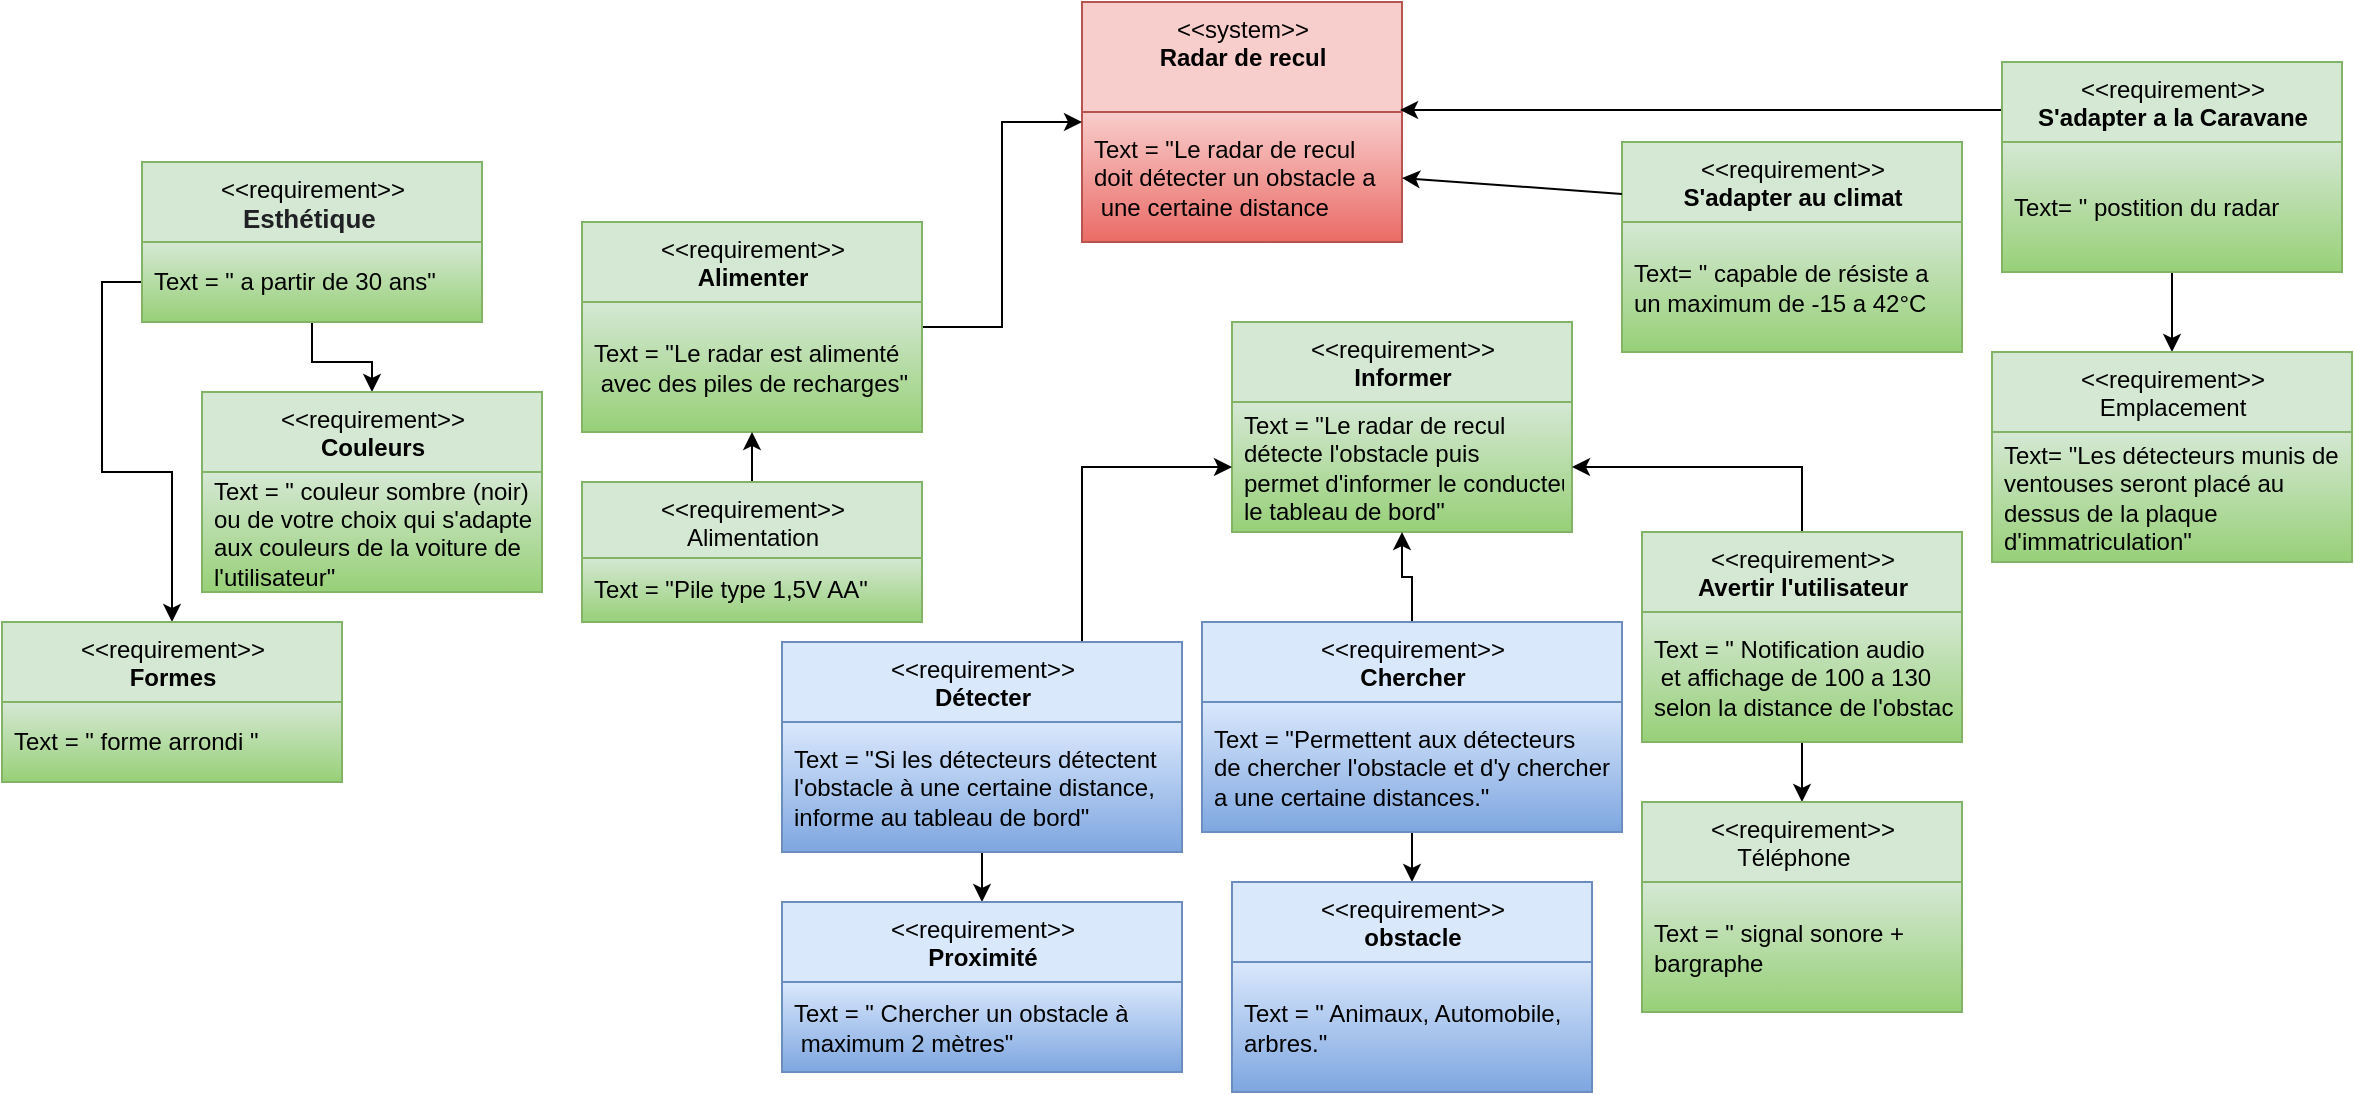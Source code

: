 <mxfile version="13.9.2" type="github">
  <diagram id="C5RBs43oDa-KdzZeNtuy" name="Page-1">
    <mxGraphModel dx="2364" dy="537" grid="1" gridSize="10" guides="1" tooltips="1" connect="1" arrows="1" fold="1" page="1" pageScale="1" pageWidth="1169" pageHeight="827" math="0" shadow="0">
      <root>
        <mxCell id="WIyWlLk6GJQsqaUBKTNV-0" />
        <mxCell id="WIyWlLk6GJQsqaUBKTNV-1" parent="WIyWlLk6GJQsqaUBKTNV-0" />
        <mxCell id="CYK6IF1NX_p0HlWvTa1t-4" value="&amp;lt;&amp;lt;system&amp;gt;&amp;gt;&lt;br&gt;&lt;b&gt;Radar de recul&lt;/b&gt;" style="swimlane;fontStyle=0;align=center;verticalAlign=top;childLayout=stackLayout;horizontal=1;startSize=55;horizontalStack=0;resizeParent=1;resizeParentMax=0;resizeLast=0;collapsible=0;marginBottom=0;html=1;fillColor=#f8cecc;strokeColor=#b85450;" parent="WIyWlLk6GJQsqaUBKTNV-1" vertex="1">
          <mxGeometry x="300" y="50" width="160" height="120" as="geometry" />
        </mxCell>
        <mxCell id="CYK6IF1NX_p0HlWvTa1t-6" value="Text = &quot;Le radar de recul &lt;br&gt;doit détecter un obstacle a&lt;br&gt;&amp;nbsp;une certaine distance" style="text;html=1;strokeColor=#b85450;fillColor=#f8cecc;align=left;verticalAlign=middle;spacingLeft=4;spacingRight=4;overflow=hidden;rotatable=0;points=[[0,0.5],[1,0.5]];portConstraint=eastwest;gradientColor=#ea6b66;" parent="CYK6IF1NX_p0HlWvTa1t-4" vertex="1">
          <mxGeometry y="55" width="160" height="65" as="geometry" />
        </mxCell>
        <mxCell id="8MfoaxOcg-D8gyPvUfdE-1" style="edgeStyle=orthogonalEdgeStyle;rounded=0;orthogonalLoop=1;jettySize=auto;html=1;exitX=1;exitY=0.5;exitDx=0;exitDy=0;entryX=0;entryY=0.5;entryDx=0;entryDy=0;" edge="1" parent="WIyWlLk6GJQsqaUBKTNV-1" source="8otMIjvlczTGv_Ewm8tE-0" target="CYK6IF1NX_p0HlWvTa1t-4">
          <mxGeometry relative="1" as="geometry" />
        </mxCell>
        <mxCell id="8otMIjvlczTGv_Ewm8tE-0" value="&amp;lt;&amp;lt;requirement&amp;gt;&amp;gt;&lt;br&gt;&lt;b&gt;Alimenter&lt;/b&gt;" style="swimlane;fontStyle=0;align=center;verticalAlign=top;childLayout=stackLayout;horizontal=1;startSize=40;horizontalStack=0;resizeParent=1;resizeParentMax=0;resizeLast=0;collapsible=0;marginBottom=0;html=1;fillColor=#d5e8d4;strokeColor=#82b366;" parent="WIyWlLk6GJQsqaUBKTNV-1" vertex="1">
          <mxGeometry x="50" y="160" width="170" height="105" as="geometry" />
        </mxCell>
        <mxCell id="8otMIjvlczTGv_Ewm8tE-1" value="Text = &quot;Le radar est alimenté&amp;nbsp;&amp;nbsp;&lt;br&gt;&amp;nbsp;avec des piles de recharges&quot;" style="text;html=1;strokeColor=#82b366;fillColor=#d5e8d4;align=left;verticalAlign=middle;spacingLeft=4;spacingRight=4;overflow=hidden;rotatable=0;points=[[0,0.5],[1,0.5]];portConstraint=eastwest;gradientColor=#97d077;" parent="8otMIjvlczTGv_Ewm8tE-0" vertex="1">
          <mxGeometry y="40" width="170" height="65" as="geometry" />
        </mxCell>
        <mxCell id="8otMIjvlczTGv_Ewm8tE-2" value="&amp;lt;&amp;lt;requirement&amp;gt;&amp;gt;&lt;br&gt;&lt;b&gt;Informer&lt;/b&gt;" style="swimlane;fontStyle=0;align=center;verticalAlign=top;childLayout=stackLayout;horizontal=1;startSize=40;horizontalStack=0;resizeParent=1;resizeParentMax=0;resizeLast=0;collapsible=0;marginBottom=0;html=1;fillColor=#d5e8d4;strokeColor=#82b366;" parent="WIyWlLk6GJQsqaUBKTNV-1" vertex="1">
          <mxGeometry x="375" y="210" width="170" height="105" as="geometry" />
        </mxCell>
        <mxCell id="8otMIjvlczTGv_Ewm8tE-3" value="Text = &quot;Le radar de recul &lt;br&gt;détecte l&#39;obstacle puis&amp;nbsp;&lt;br&gt;permet d&#39;informer le conducteur via&lt;br&gt;le tableau de bord&quot;" style="text;html=1;strokeColor=#82b366;fillColor=#d5e8d4;align=left;verticalAlign=middle;spacingLeft=4;spacingRight=4;overflow=hidden;rotatable=0;points=[[0,0.5],[1,0.5]];portConstraint=eastwest;gradientColor=#97d077;" parent="8otMIjvlczTGv_Ewm8tE-2" vertex="1">
          <mxGeometry y="40" width="170" height="65" as="geometry" />
        </mxCell>
        <mxCell id="4Z72P844WwUWApOzEmHu-37" value="" style="edgeStyle=orthogonalEdgeStyle;rounded=0;orthogonalLoop=1;jettySize=auto;html=1;entryX=0.994;entryY=0.45;entryDx=0;entryDy=0;entryPerimeter=0;" parent="WIyWlLk6GJQsqaUBKTNV-1" source="8otMIjvlczTGv_Ewm8tE-4" target="CYK6IF1NX_p0HlWvTa1t-4" edge="1">
          <mxGeometry relative="1" as="geometry">
            <mxPoint x="655" y="120" as="targetPoint" />
            <Array as="points">
              <mxPoint x="640" y="104" />
            </Array>
          </mxGeometry>
        </mxCell>
        <mxCell id="8MfoaxOcg-D8gyPvUfdE-15" style="edgeStyle=orthogonalEdgeStyle;rounded=0;orthogonalLoop=1;jettySize=auto;html=1;exitX=0.5;exitY=1;exitDx=0;exitDy=0;entryX=0.5;entryY=0;entryDx=0;entryDy=0;" edge="1" parent="WIyWlLk6GJQsqaUBKTNV-1" source="8otMIjvlczTGv_Ewm8tE-4" target="4Z72P844WwUWApOzEmHu-31">
          <mxGeometry relative="1" as="geometry" />
        </mxCell>
        <mxCell id="8otMIjvlczTGv_Ewm8tE-4" value="&amp;lt;&amp;lt;requirement&amp;gt;&amp;gt;&lt;br&gt;&lt;b&gt;S&#39;adapter a la Caravane&lt;/b&gt;" style="swimlane;fontStyle=0;align=center;verticalAlign=top;childLayout=stackLayout;horizontal=1;startSize=40;horizontalStack=0;resizeParent=1;resizeParentMax=0;resizeLast=0;collapsible=0;marginBottom=0;html=1;fillColor=#d5e8d4;strokeColor=#82b366;" parent="WIyWlLk6GJQsqaUBKTNV-1" vertex="1">
          <mxGeometry x="760" y="80" width="170" height="105" as="geometry" />
        </mxCell>
        <mxCell id="8otMIjvlczTGv_Ewm8tE-5" value="Text= &quot; postition du radar&amp;nbsp;" style="text;html=1;strokeColor=#82b366;fillColor=#d5e8d4;align=left;verticalAlign=middle;spacingLeft=4;spacingRight=4;overflow=hidden;rotatable=0;points=[[0,0.5],[1,0.5]];portConstraint=eastwest;gradientColor=#97d077;" parent="8otMIjvlczTGv_Ewm8tE-4" vertex="1">
          <mxGeometry y="40" width="170" height="65" as="geometry" />
        </mxCell>
        <mxCell id="8MfoaxOcg-D8gyPvUfdE-9" style="edgeStyle=orthogonalEdgeStyle;rounded=0;orthogonalLoop=1;jettySize=auto;html=1;exitX=0.75;exitY=0;exitDx=0;exitDy=0;entryX=0;entryY=0.5;entryDx=0;entryDy=0;" edge="1" parent="WIyWlLk6GJQsqaUBKTNV-1" source="BkgtSxY_Qfi_yce1tFpv-0" target="8otMIjvlczTGv_Ewm8tE-3">
          <mxGeometry relative="1" as="geometry" />
        </mxCell>
        <mxCell id="8MfoaxOcg-D8gyPvUfdE-14" style="edgeStyle=orthogonalEdgeStyle;rounded=0;orthogonalLoop=1;jettySize=auto;html=1;exitX=0.5;exitY=1;exitDx=0;exitDy=0;entryX=0.5;entryY=0;entryDx=0;entryDy=0;" edge="1" parent="WIyWlLk6GJQsqaUBKTNV-1" source="BkgtSxY_Qfi_yce1tFpv-0" target="4Z72P844WwUWApOzEmHu-14">
          <mxGeometry relative="1" as="geometry" />
        </mxCell>
        <mxCell id="BkgtSxY_Qfi_yce1tFpv-0" value="&amp;lt;&amp;lt;requirement&amp;gt;&amp;gt;&lt;br&gt;&lt;span style=&quot;font-size: 12px&quot;&gt;&lt;b&gt;Détecter&lt;/b&gt;&lt;/span&gt;" style="swimlane;fontStyle=0;align=center;verticalAlign=top;childLayout=stackLayout;horizontal=1;startSize=40;horizontalStack=0;resizeParent=1;resizeParentMax=0;resizeLast=0;collapsible=0;marginBottom=0;html=1;fillColor=#dae8fc;strokeColor=#6c8ebf;" parent="WIyWlLk6GJQsqaUBKTNV-1" vertex="1">
          <mxGeometry x="150" y="370" width="200" height="105" as="geometry" />
        </mxCell>
        <mxCell id="BkgtSxY_Qfi_yce1tFpv-1" value="Text = &quot;Si les détecteurs détectent&amp;nbsp;&lt;br&gt;l&#39;obstacle à une certaine distance,&lt;br&gt;informe au tableau de bord&quot;" style="text;html=1;strokeColor=#6c8ebf;fillColor=#dae8fc;align=left;verticalAlign=middle;spacingLeft=4;spacingRight=4;overflow=hidden;rotatable=0;points=[[0,0.5],[1,0.5]];portConstraint=eastwest;gradientColor=#7ea6e0;" parent="BkgtSxY_Qfi_yce1tFpv-0" vertex="1">
          <mxGeometry y="40" width="200" height="65" as="geometry" />
        </mxCell>
        <mxCell id="8MfoaxOcg-D8gyPvUfdE-10" style="edgeStyle=orthogonalEdgeStyle;rounded=0;orthogonalLoop=1;jettySize=auto;html=1;exitX=0.5;exitY=0;exitDx=0;exitDy=0;entryX=0.5;entryY=1;entryDx=0;entryDy=0;" edge="1" parent="WIyWlLk6GJQsqaUBKTNV-1" source="BkgtSxY_Qfi_yce1tFpv-2" target="8otMIjvlczTGv_Ewm8tE-2">
          <mxGeometry relative="1" as="geometry" />
        </mxCell>
        <mxCell id="8MfoaxOcg-D8gyPvUfdE-13" style="edgeStyle=orthogonalEdgeStyle;rounded=0;orthogonalLoop=1;jettySize=auto;html=1;exitX=0.5;exitY=1;exitDx=0;exitDy=0;entryX=0.5;entryY=0;entryDx=0;entryDy=0;" edge="1" parent="WIyWlLk6GJQsqaUBKTNV-1" source="BkgtSxY_Qfi_yce1tFpv-2" target="4Z72P844WwUWApOzEmHu-11">
          <mxGeometry relative="1" as="geometry" />
        </mxCell>
        <mxCell id="BkgtSxY_Qfi_yce1tFpv-2" value="&amp;lt;&amp;lt;requirement&amp;gt;&amp;gt;&lt;br&gt;&lt;b&gt;Chercher&lt;/b&gt;" style="swimlane;fontStyle=0;align=center;verticalAlign=top;childLayout=stackLayout;horizontal=1;startSize=40;horizontalStack=0;resizeParent=1;resizeParentMax=0;resizeLast=0;collapsible=0;marginBottom=0;html=1;fillColor=#dae8fc;strokeColor=#6c8ebf;" parent="WIyWlLk6GJQsqaUBKTNV-1" vertex="1">
          <mxGeometry x="360" y="360" width="210" height="105" as="geometry" />
        </mxCell>
        <mxCell id="BkgtSxY_Qfi_yce1tFpv-3" value="Text = &quot;Permettent aux détecteurs&lt;br&gt;de chercher l&#39;obstacle et d&#39;y chercher&lt;br&gt;a une certaine distances.&quot;" style="text;html=1;strokeColor=#6c8ebf;fillColor=#dae8fc;align=left;verticalAlign=middle;spacingLeft=4;spacingRight=4;overflow=hidden;rotatable=0;points=[[0,0.5],[1,0.5]];portConstraint=eastwest;gradientColor=#7ea6e0;" parent="BkgtSxY_Qfi_yce1tFpv-2" vertex="1">
          <mxGeometry y="40" width="210" height="65" as="geometry" />
        </mxCell>
        <mxCell id="4Z72P844WwUWApOzEmHu-11" value="&amp;lt;&amp;lt;requirement&amp;gt;&amp;gt;&lt;br&gt;&lt;b&gt;obstacle&lt;/b&gt;" style="swimlane;fontStyle=0;align=center;verticalAlign=top;childLayout=stackLayout;horizontal=1;startSize=40;horizontalStack=0;resizeParent=1;resizeParentMax=0;resizeLast=0;collapsible=0;marginBottom=0;html=1;fillColor=#dae8fc;strokeColor=#6c8ebf;" parent="WIyWlLk6GJQsqaUBKTNV-1" vertex="1">
          <mxGeometry x="375" y="490" width="180" height="105" as="geometry" />
        </mxCell>
        <mxCell id="4Z72P844WwUWApOzEmHu-12" value="Text = &quot; Animaux, Automobile,&lt;br&gt;arbres.&quot;" style="text;html=1;strokeColor=#6c8ebf;fillColor=#dae8fc;align=left;verticalAlign=middle;spacingLeft=4;spacingRight=4;overflow=hidden;rotatable=0;points=[[0,0.5],[1,0.5]];portConstraint=eastwest;gradientColor=#7ea6e0;" parent="4Z72P844WwUWApOzEmHu-11" vertex="1">
          <mxGeometry y="40" width="180" height="65" as="geometry" />
        </mxCell>
        <mxCell id="4Z72P844WwUWApOzEmHu-14" value="&amp;lt;&amp;lt;requirement&amp;gt;&amp;gt;&lt;br&gt;&lt;b&gt;Proximité&lt;/b&gt;" style="swimlane;fontStyle=0;align=center;verticalAlign=top;childLayout=stackLayout;horizontal=1;startSize=40;horizontalStack=0;resizeParent=1;resizeParentMax=0;resizeLast=0;collapsible=0;marginBottom=0;html=1;fillColor=#dae8fc;strokeColor=#6c8ebf;" parent="WIyWlLk6GJQsqaUBKTNV-1" vertex="1">
          <mxGeometry x="150" y="500" width="200" height="85" as="geometry" />
        </mxCell>
        <mxCell id="4Z72P844WwUWApOzEmHu-15" value="Text = &quot; Chercher un obstacle à&lt;br&gt;&amp;nbsp;maximum 2 mètres&quot;" style="text;html=1;strokeColor=#6c8ebf;fillColor=#dae8fc;align=left;verticalAlign=middle;spacingLeft=4;spacingRight=4;overflow=hidden;rotatable=0;points=[[0,0.5],[1,0.5]];portConstraint=eastwest;gradientColor=#7ea6e0;" parent="4Z72P844WwUWApOzEmHu-14" vertex="1">
          <mxGeometry y="40" width="200" height="45" as="geometry" />
        </mxCell>
        <mxCell id="8MfoaxOcg-D8gyPvUfdE-11" style="edgeStyle=orthogonalEdgeStyle;rounded=0;orthogonalLoop=1;jettySize=auto;html=1;exitX=0.5;exitY=0;exitDx=0;exitDy=0;entryX=1;entryY=0.5;entryDx=0;entryDy=0;" edge="1" parent="WIyWlLk6GJQsqaUBKTNV-1" source="4Z72P844WwUWApOzEmHu-22" target="8otMIjvlczTGv_Ewm8tE-3">
          <mxGeometry relative="1" as="geometry" />
        </mxCell>
        <mxCell id="8MfoaxOcg-D8gyPvUfdE-12" style="edgeStyle=orthogonalEdgeStyle;rounded=0;orthogonalLoop=1;jettySize=auto;html=1;exitX=0.5;exitY=1;exitDx=0;exitDy=0;entryX=0.5;entryY=0;entryDx=0;entryDy=0;" edge="1" parent="WIyWlLk6GJQsqaUBKTNV-1" source="4Z72P844WwUWApOzEmHu-22" target="4Z72P844WwUWApOzEmHu-27">
          <mxGeometry relative="1" as="geometry" />
        </mxCell>
        <mxCell id="4Z72P844WwUWApOzEmHu-22" value="&amp;lt;&amp;lt;requirement&amp;gt;&amp;gt;&lt;br&gt;&lt;span style=&quot;text-align: left&quot;&gt;&lt;b&gt;Avertir l&#39;utilisateur&lt;/b&gt;&lt;/span&gt;" style="swimlane;fontStyle=0;align=center;verticalAlign=top;childLayout=stackLayout;horizontal=1;startSize=40;horizontalStack=0;resizeParent=1;resizeParentMax=0;resizeLast=0;collapsible=0;marginBottom=0;html=1;fillColor=#d5e8d4;strokeColor=#82b366;" parent="WIyWlLk6GJQsqaUBKTNV-1" vertex="1">
          <mxGeometry x="580" y="315" width="160" height="105" as="geometry" />
        </mxCell>
        <mxCell id="4Z72P844WwUWApOzEmHu-23" value="Text = &quot; Notification audio&lt;br&gt;&amp;nbsp;et affichage de 100 a 130&amp;nbsp;&lt;br&gt;selon la distance de l&#39;obstacle" style="text;html=1;strokeColor=#82b366;fillColor=#d5e8d4;align=left;verticalAlign=middle;spacingLeft=4;spacingRight=4;overflow=hidden;rotatable=0;points=[[0,0.5],[1,0.5]];portConstraint=eastwest;gradientColor=#97d077;" parent="4Z72P844WwUWApOzEmHu-22" vertex="1">
          <mxGeometry y="40" width="160" height="65" as="geometry" />
        </mxCell>
        <mxCell id="8MfoaxOcg-D8gyPvUfdE-3" style="edgeStyle=orthogonalEdgeStyle;rounded=0;orthogonalLoop=1;jettySize=auto;html=1;exitX=0.5;exitY=0;exitDx=0;exitDy=0;entryX=0.5;entryY=1;entryDx=0;entryDy=0;" edge="1" parent="WIyWlLk6GJQsqaUBKTNV-1" source="4Z72P844WwUWApOzEmHu-25" target="8otMIjvlczTGv_Ewm8tE-0">
          <mxGeometry relative="1" as="geometry" />
        </mxCell>
        <mxCell id="4Z72P844WwUWApOzEmHu-25" value="&amp;lt;&amp;lt;requirement&amp;gt;&amp;gt;&lt;br&gt;Alimentation" style="swimlane;fontStyle=0;align=center;verticalAlign=top;childLayout=stackLayout;horizontal=1;startSize=38;horizontalStack=0;resizeParent=1;resizeParentMax=0;resizeLast=0;collapsible=0;marginBottom=0;html=1;fillColor=#d5e8d4;strokeColor=#82b366;" parent="WIyWlLk6GJQsqaUBKTNV-1" vertex="1">
          <mxGeometry x="50" y="290" width="170" height="70" as="geometry" />
        </mxCell>
        <mxCell id="4Z72P844WwUWApOzEmHu-26" value="Text = &quot;Pile type 1,5V AA&quot;" style="text;html=1;strokeColor=#82b366;fillColor=#d5e8d4;align=left;verticalAlign=middle;spacingLeft=4;spacingRight=4;overflow=hidden;rotatable=0;points=[[0,0.5],[1,0.5]];portConstraint=eastwest;gradientColor=#97d077;" parent="4Z72P844WwUWApOzEmHu-25" vertex="1">
          <mxGeometry y="38" width="170" height="32" as="geometry" />
        </mxCell>
        <mxCell id="4Z72P844WwUWApOzEmHu-27" value="&amp;lt;&amp;lt;requirement&amp;gt;&amp;gt;&lt;br&gt;&lt;div style=&quot;text-align: left&quot;&gt;&lt;span&gt;&amp;nbsp; &amp;nbsp; Téléphone&amp;nbsp;&lt;/span&gt;&lt;/div&gt;" style="swimlane;fontStyle=0;align=center;verticalAlign=top;childLayout=stackLayout;horizontal=1;startSize=40;horizontalStack=0;resizeParent=1;resizeParentMax=0;resizeLast=0;collapsible=0;marginBottom=0;html=1;fillColor=#d5e8d4;strokeColor=#82b366;" parent="WIyWlLk6GJQsqaUBKTNV-1" vertex="1">
          <mxGeometry x="580" y="450" width="160" height="105" as="geometry" />
        </mxCell>
        <mxCell id="4Z72P844WwUWApOzEmHu-28" value="Text = &quot; signal sonore + &lt;br&gt;bargraphe" style="text;html=1;strokeColor=#82b366;fillColor=#d5e8d4;align=left;verticalAlign=middle;spacingLeft=4;spacingRight=4;overflow=hidden;rotatable=0;points=[[0,0.5],[1,0.5]];portConstraint=eastwest;gradientColor=#97d077;" parent="4Z72P844WwUWApOzEmHu-27" vertex="1">
          <mxGeometry y="40" width="160" height="65" as="geometry" />
        </mxCell>
        <mxCell id="4Z72P844WwUWApOzEmHu-31" value="&amp;lt;&amp;lt;requirement&amp;gt;&amp;gt;&lt;br&gt;Emplacement" style="swimlane;fontStyle=0;align=center;verticalAlign=top;childLayout=stackLayout;horizontal=1;startSize=40;horizontalStack=0;resizeParent=1;resizeParentMax=0;resizeLast=0;collapsible=0;marginBottom=0;html=1;fillColor=#d5e8d4;strokeColor=#82b366;" parent="WIyWlLk6GJQsqaUBKTNV-1" vertex="1">
          <mxGeometry x="755" y="225" width="180" height="105" as="geometry" />
        </mxCell>
        <mxCell id="4Z72P844WwUWApOzEmHu-32" value="Text= &quot;Les détecteurs munis de&lt;br&gt;ventouses seront placé au &lt;br&gt;dessus de la plaque&lt;br&gt;d&#39;immatriculation&quot;" style="text;html=1;strokeColor=#82b366;fillColor=#d5e8d4;align=left;verticalAlign=middle;spacingLeft=4;spacingRight=4;overflow=hidden;rotatable=0;points=[[0,0.5],[1,0.5]];portConstraint=eastwest;gradientColor=#97d077;" parent="4Z72P844WwUWApOzEmHu-31" vertex="1">
          <mxGeometry y="40" width="180" height="65" as="geometry" />
        </mxCell>
        <mxCell id="4Z72P844WwUWApOzEmHu-41" value="&amp;lt;&amp;lt;requirement&amp;gt;&amp;gt;&lt;br&gt;&lt;b&gt;S&#39;adapter au climat&lt;/b&gt;" style="swimlane;fontStyle=0;align=center;verticalAlign=top;childLayout=stackLayout;horizontal=1;startSize=40;horizontalStack=0;resizeParent=1;resizeParentMax=0;resizeLast=0;collapsible=0;marginBottom=0;html=1;fillColor=#d5e8d4;strokeColor=#82b366;" parent="WIyWlLk6GJQsqaUBKTNV-1" vertex="1">
          <mxGeometry x="570" y="120" width="170" height="105" as="geometry" />
        </mxCell>
        <mxCell id="4Z72P844WwUWApOzEmHu-42" value="Text= &quot; capable de résiste a&amp;nbsp;&lt;br&gt;un maximum de -15 a 42°C" style="text;html=1;strokeColor=#82b366;fillColor=#d5e8d4;align=left;verticalAlign=middle;spacingLeft=4;spacingRight=4;overflow=hidden;rotatable=0;points=[[0,0.5],[1,0.5]];portConstraint=eastwest;gradientColor=#97d077;" parent="4Z72P844WwUWApOzEmHu-41" vertex="1">
          <mxGeometry y="40" width="170" height="65" as="geometry" />
        </mxCell>
        <mxCell id="8MfoaxOcg-D8gyPvUfdE-5" style="edgeStyle=orthogonalEdgeStyle;rounded=0;orthogonalLoop=1;jettySize=auto;html=1;exitX=0;exitY=0.75;exitDx=0;exitDy=0;entryX=0.5;entryY=0;entryDx=0;entryDy=0;" edge="1" parent="WIyWlLk6GJQsqaUBKTNV-1" source="F8kFw8lAjG3ZGR-4U98W-0" target="F8kFw8lAjG3ZGR-4U98W-3">
          <mxGeometry relative="1" as="geometry" />
        </mxCell>
        <mxCell id="8MfoaxOcg-D8gyPvUfdE-8" style="edgeStyle=orthogonalEdgeStyle;rounded=0;orthogonalLoop=1;jettySize=auto;html=1;exitX=0.5;exitY=1;exitDx=0;exitDy=0;entryX=0.5;entryY=0;entryDx=0;entryDy=0;" edge="1" parent="WIyWlLk6GJQsqaUBKTNV-1" source="F8kFw8lAjG3ZGR-4U98W-0" target="F8kFw8lAjG3ZGR-4U98W-5">
          <mxGeometry relative="1" as="geometry" />
        </mxCell>
        <mxCell id="F8kFw8lAjG3ZGR-4U98W-0" value="&amp;lt;&amp;lt;requirement&amp;gt;&amp;gt;&lt;br&gt;&lt;span style=&quot;color: rgb(32 , 33 , 36) ; font-family: &amp;#34;arial&amp;#34; , sans-serif ; font-size: small ; text-align: left&quot;&gt;&lt;b&gt;Esthétique&amp;nbsp;&lt;/b&gt;&lt;/span&gt;" style="swimlane;fontStyle=0;align=center;verticalAlign=top;childLayout=stackLayout;horizontal=1;startSize=40;horizontalStack=0;resizeParent=1;resizeParentMax=0;resizeLast=0;collapsible=0;marginBottom=0;html=1;fillColor=#d5e8d4;strokeColor=#82b366;" parent="WIyWlLk6GJQsqaUBKTNV-1" vertex="1">
          <mxGeometry x="-170" y="130" width="170" height="80" as="geometry" />
        </mxCell>
        <mxCell id="F8kFw8lAjG3ZGR-4U98W-1" value="Text = &quot; a partir de 30 ans&quot;" style="text;html=1;strokeColor=#82b366;fillColor=#d5e8d4;align=left;verticalAlign=middle;spacingLeft=4;spacingRight=4;overflow=hidden;rotatable=0;points=[[0,0.5],[1,0.5]];portConstraint=eastwest;gradientColor=#97d077;" parent="F8kFw8lAjG3ZGR-4U98W-0" vertex="1">
          <mxGeometry y="40" width="170" height="40" as="geometry" />
        </mxCell>
        <mxCell id="F8kFw8lAjG3ZGR-4U98W-3" value="&amp;lt;&amp;lt;requirement&amp;gt;&amp;gt;&lt;br&gt;&lt;b&gt;Formes&lt;/b&gt;" style="swimlane;fontStyle=0;align=center;verticalAlign=top;childLayout=stackLayout;horizontal=1;startSize=40;horizontalStack=0;resizeParent=1;resizeParentMax=0;resizeLast=0;collapsible=0;marginBottom=0;html=1;fillColor=#d5e8d4;strokeColor=#82b366;" parent="WIyWlLk6GJQsqaUBKTNV-1" vertex="1">
          <mxGeometry x="-240" y="360" width="170" height="80" as="geometry" />
        </mxCell>
        <mxCell id="F8kFw8lAjG3ZGR-4U98W-4" value="Text = &quot; forme arrondi &quot;" style="text;html=1;strokeColor=#82b366;fillColor=#d5e8d4;align=left;verticalAlign=middle;spacingLeft=4;spacingRight=4;overflow=hidden;rotatable=0;points=[[0,0.5],[1,0.5]];portConstraint=eastwest;gradientColor=#97d077;" parent="F8kFw8lAjG3ZGR-4U98W-3" vertex="1">
          <mxGeometry y="40" width="170" height="40" as="geometry" />
        </mxCell>
        <mxCell id="F8kFw8lAjG3ZGR-4U98W-5" value="&amp;lt;&amp;lt;requirement&amp;gt;&amp;gt;&lt;br&gt;&lt;b&gt;Couleurs&lt;/b&gt;" style="swimlane;fontStyle=0;align=center;verticalAlign=top;childLayout=stackLayout;horizontal=1;startSize=40;horizontalStack=0;resizeParent=1;resizeParentMax=0;resizeLast=0;collapsible=0;marginBottom=0;html=1;fillColor=#d5e8d4;strokeColor=#82b366;" parent="WIyWlLk6GJQsqaUBKTNV-1" vertex="1">
          <mxGeometry x="-140" y="245" width="170" height="100" as="geometry" />
        </mxCell>
        <mxCell id="F8kFw8lAjG3ZGR-4U98W-6" value="Text = &quot; couleur sombre (noir)&lt;br&gt;ou de votre choix qui s&#39;adapte&lt;br&gt;aux couleurs de la voiture de &lt;br&gt;l&#39;utilisateur&quot;" style="text;html=1;strokeColor=#82b366;fillColor=#d5e8d4;align=left;verticalAlign=middle;spacingLeft=4;spacingRight=4;overflow=hidden;rotatable=0;points=[[0,0.5],[1,0.5]];portConstraint=eastwest;gradientColor=#97d077;" parent="F8kFw8lAjG3ZGR-4U98W-5" vertex="1">
          <mxGeometry y="40" width="170" height="60" as="geometry" />
        </mxCell>
        <mxCell id="8MfoaxOcg-D8gyPvUfdE-0" value="" style="endArrow=classic;html=1;" edge="1" parent="WIyWlLk6GJQsqaUBKTNV-1">
          <mxGeometry width="50" height="50" relative="1" as="geometry">
            <mxPoint x="570" y="146" as="sourcePoint" />
            <mxPoint x="460" y="138" as="targetPoint" />
          </mxGeometry>
        </mxCell>
      </root>
    </mxGraphModel>
  </diagram>
</mxfile>
